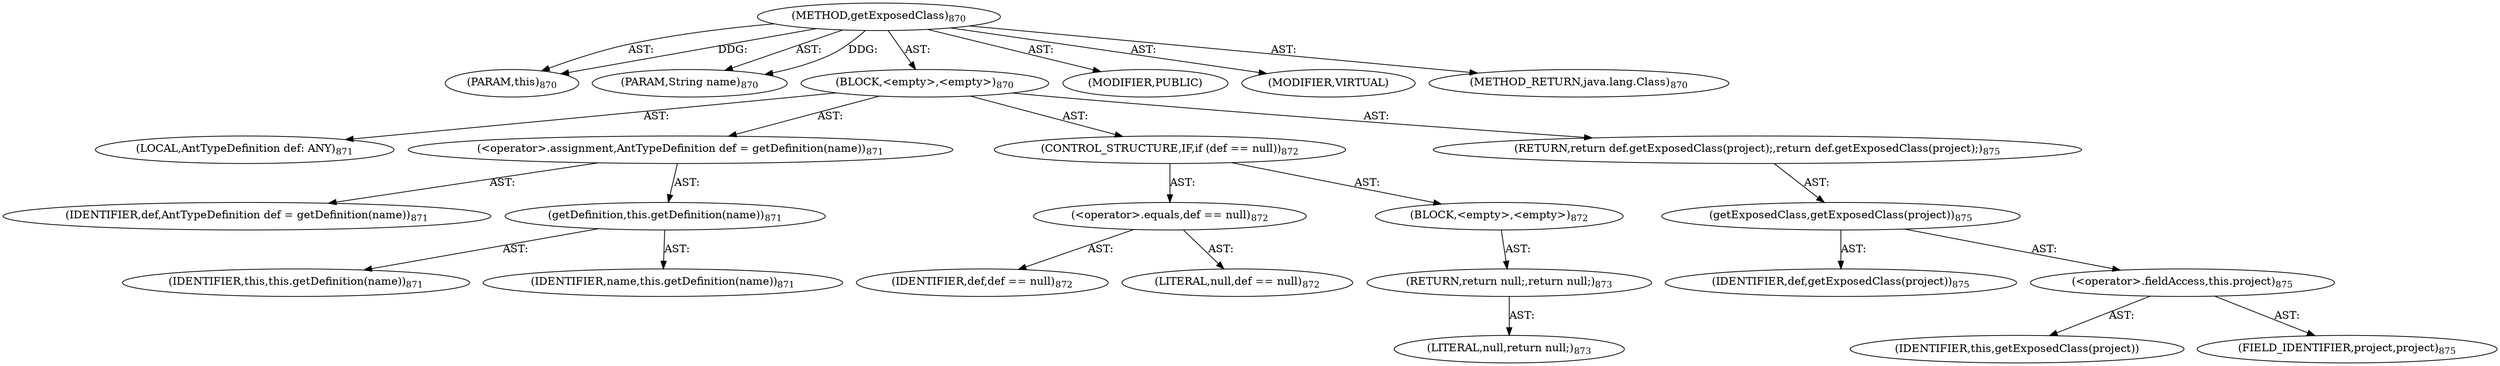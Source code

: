 digraph "getExposedClass" {  
"111669149734" [label = <(METHOD,getExposedClass)<SUB>870</SUB>> ]
"115964117012" [label = <(PARAM,this)<SUB>870</SUB>> ]
"115964117066" [label = <(PARAM,String name)<SUB>870</SUB>> ]
"25769803898" [label = <(BLOCK,&lt;empty&gt;,&lt;empty&gt;)<SUB>870</SUB>> ]
"94489280580" [label = <(LOCAL,AntTypeDefinition def: ANY)<SUB>871</SUB>> ]
"30064771598" [label = <(&lt;operator&gt;.assignment,AntTypeDefinition def = getDefinition(name))<SUB>871</SUB>> ]
"68719477216" [label = <(IDENTIFIER,def,AntTypeDefinition def = getDefinition(name))<SUB>871</SUB>> ]
"30064771599" [label = <(getDefinition,this.getDefinition(name))<SUB>871</SUB>> ]
"68719476767" [label = <(IDENTIFIER,this,this.getDefinition(name))<SUB>871</SUB>> ]
"68719477217" [label = <(IDENTIFIER,name,this.getDefinition(name))<SUB>871</SUB>> ]
"47244640319" [label = <(CONTROL_STRUCTURE,IF,if (def == null))<SUB>872</SUB>> ]
"30064771600" [label = <(&lt;operator&gt;.equals,def == null)<SUB>872</SUB>> ]
"68719477218" [label = <(IDENTIFIER,def,def == null)<SUB>872</SUB>> ]
"90194313302" [label = <(LITERAL,null,def == null)<SUB>872</SUB>> ]
"25769803899" [label = <(BLOCK,&lt;empty&gt;,&lt;empty&gt;)<SUB>872</SUB>> ]
"146028888100" [label = <(RETURN,return null;,return null;)<SUB>873</SUB>> ]
"90194313303" [label = <(LITERAL,null,return null;)<SUB>873</SUB>> ]
"146028888101" [label = <(RETURN,return def.getExposedClass(project);,return def.getExposedClass(project);)<SUB>875</SUB>> ]
"30064771601" [label = <(getExposedClass,getExposedClass(project))<SUB>875</SUB>> ]
"68719477219" [label = <(IDENTIFIER,def,getExposedClass(project))<SUB>875</SUB>> ]
"30064771602" [label = <(&lt;operator&gt;.fieldAccess,this.project)<SUB>875</SUB>> ]
"68719477220" [label = <(IDENTIFIER,this,getExposedClass(project))> ]
"55834574961" [label = <(FIELD_IDENTIFIER,project,project)<SUB>875</SUB>> ]
"133143986271" [label = <(MODIFIER,PUBLIC)> ]
"133143986272" [label = <(MODIFIER,VIRTUAL)> ]
"128849018918" [label = <(METHOD_RETURN,java.lang.Class)<SUB>870</SUB>> ]
  "111669149734" -> "115964117012"  [ label = "AST: "] 
  "111669149734" -> "115964117066"  [ label = "AST: "] 
  "111669149734" -> "25769803898"  [ label = "AST: "] 
  "111669149734" -> "133143986271"  [ label = "AST: "] 
  "111669149734" -> "133143986272"  [ label = "AST: "] 
  "111669149734" -> "128849018918"  [ label = "AST: "] 
  "25769803898" -> "94489280580"  [ label = "AST: "] 
  "25769803898" -> "30064771598"  [ label = "AST: "] 
  "25769803898" -> "47244640319"  [ label = "AST: "] 
  "25769803898" -> "146028888101"  [ label = "AST: "] 
  "30064771598" -> "68719477216"  [ label = "AST: "] 
  "30064771598" -> "30064771599"  [ label = "AST: "] 
  "30064771599" -> "68719476767"  [ label = "AST: "] 
  "30064771599" -> "68719477217"  [ label = "AST: "] 
  "47244640319" -> "30064771600"  [ label = "AST: "] 
  "47244640319" -> "25769803899"  [ label = "AST: "] 
  "30064771600" -> "68719477218"  [ label = "AST: "] 
  "30064771600" -> "90194313302"  [ label = "AST: "] 
  "25769803899" -> "146028888100"  [ label = "AST: "] 
  "146028888100" -> "90194313303"  [ label = "AST: "] 
  "146028888101" -> "30064771601"  [ label = "AST: "] 
  "30064771601" -> "68719477219"  [ label = "AST: "] 
  "30064771601" -> "30064771602"  [ label = "AST: "] 
  "30064771602" -> "68719477220"  [ label = "AST: "] 
  "30064771602" -> "55834574961"  [ label = "AST: "] 
  "111669149734" -> "115964117012"  [ label = "DDG: "] 
  "111669149734" -> "115964117066"  [ label = "DDG: "] 
}
